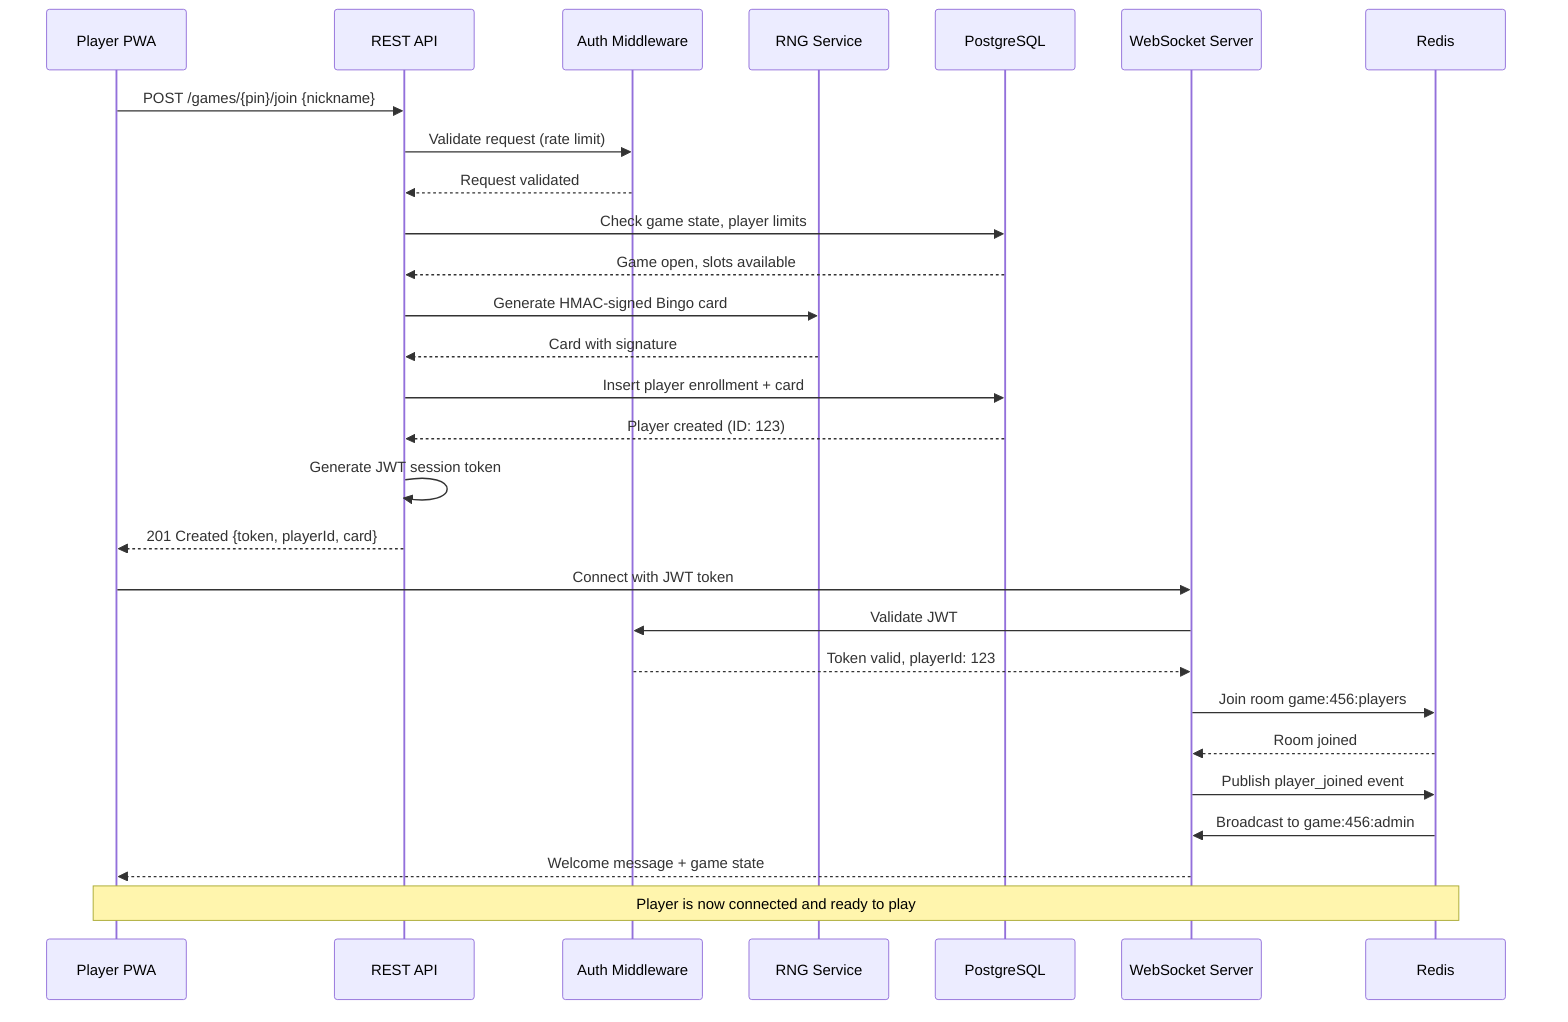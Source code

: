 sequenceDiagram
    participant P as Player PWA
    participant API as REST API
    participant Auth as Auth Middleware
    participant RNG as RNG Service
    participant DB as PostgreSQL
    participant WS as WebSocket Server
    participant Redis as Redis

    P->>API: POST /games/{pin}/join {nickname}
    API->>Auth: Validate request (rate limit)
    Auth-->>API: Request validated

    API->>DB: Check game state, player limits
    DB-->>API: Game open, slots available

    API->>RNG: Generate HMAC-signed Bingo card
    RNG-->>API: Card with signature

    API->>DB: Insert player enrollment + card
    DB-->>API: Player created (ID: 123)

    API->>API: Generate JWT session token
    API-->>P: 201 Created {token, playerId, card}

    P->>WS: Connect with JWT token
    WS->>Auth: Validate JWT
    Auth-->>WS: Token valid, playerId: 123

    WS->>Redis: Join room game:456:players
    Redis-->>WS: Room joined

    WS->>Redis: Publish player_joined event
    Redis->>WS: Broadcast to game:456:admin
    WS-->>P: Welcome message + game state

    Note over P,Redis: Player is now connected and ready to play